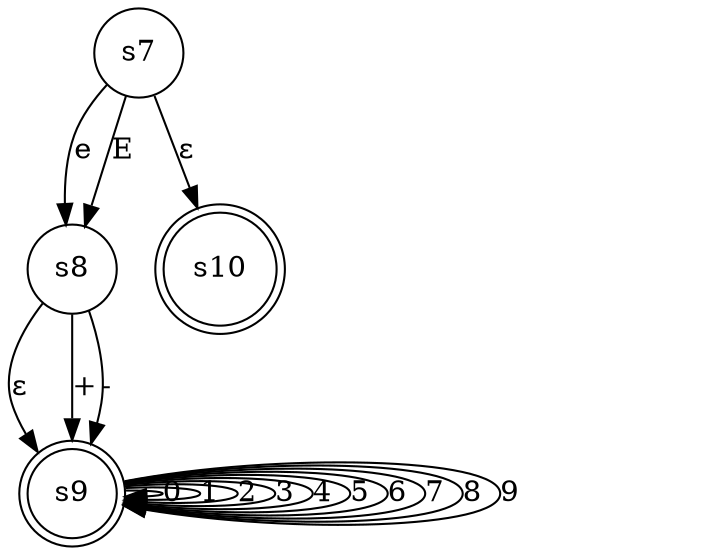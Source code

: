 digraph "NFA 4" {
	graph [dpi=300]
	s7 [label=s7 shape=circle]
	s8 [label=s8 shape=circle]
	s9 [label=s9 shape=doublecircle]
	s10 [label=s10 shape=doublecircle]
	s7 -> s10 [label="ε"]
	s7 -> s8 [label=e]
	s7 -> s8 [label=E]
	s8 -> s9 [label="ε"]
	s8 -> s9 [label="+"]
	s8 -> s9 [label="-"]
	s9 -> s9 [label=0]
	s9 -> s9 [label=1]
	s9 -> s9 [label=2]
	s9 -> s9 [label=3]
	s9 -> s9 [label=4]
	s9 -> s9 [label=5]
	s9 -> s9 [label=6]
	s9 -> s9 [label=7]
	s9 -> s9 [label=8]
	s9 -> s9 [label=9]
}

